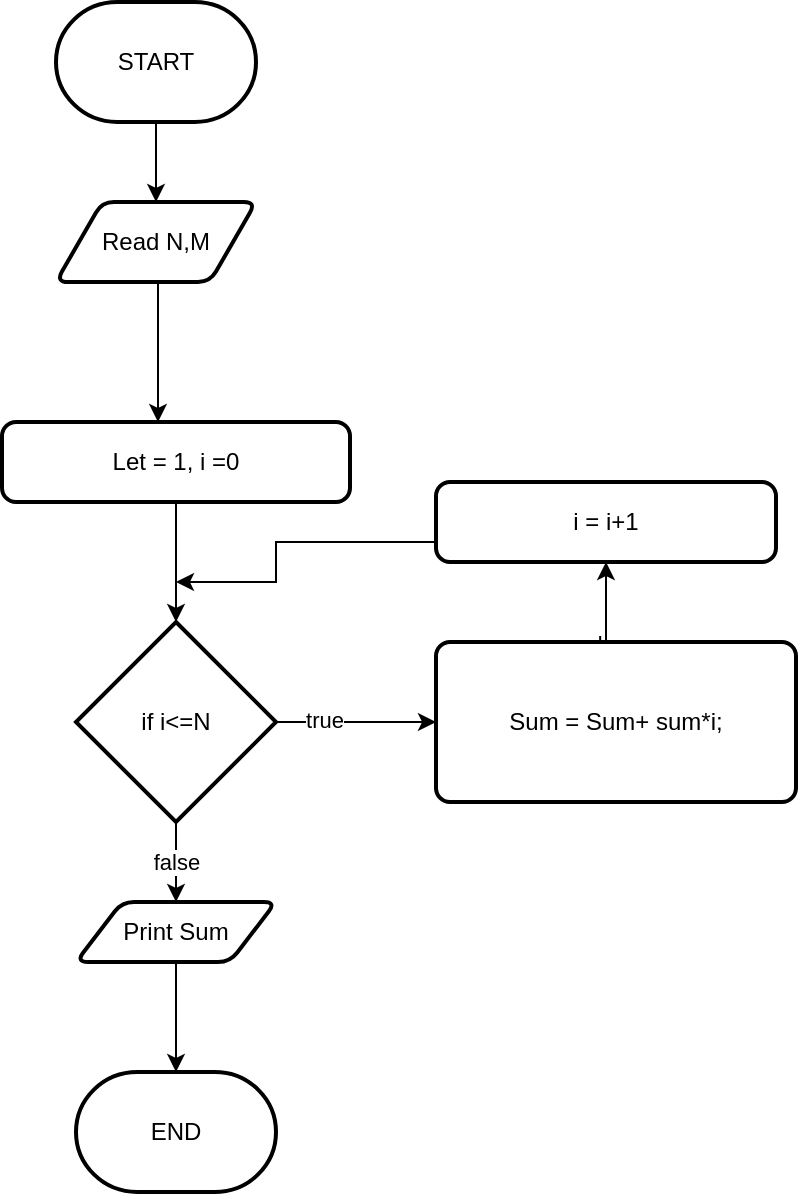 <mxfile version="15.5.8" type="github">
  <diagram id="C5RBs43oDa-KdzZeNtuy" name="Page-1">
    <mxGraphModel dx="868" dy="399" grid="1" gridSize="10" guides="1" tooltips="1" connect="1" arrows="1" fold="1" page="1" pageScale="1" pageWidth="827" pageHeight="1169" math="0" shadow="0">
      <root>
        <mxCell id="WIyWlLk6GJQsqaUBKTNV-0" />
        <mxCell id="WIyWlLk6GJQsqaUBKTNV-1" parent="WIyWlLk6GJQsqaUBKTNV-0" />
        <mxCell id="Rgxi6wvtE2F0bGSK__TN-0" style="edgeStyle=orthogonalEdgeStyle;rounded=0;orthogonalLoop=1;jettySize=auto;html=1;exitX=0.5;exitY=1;exitDx=0;exitDy=0;exitPerimeter=0;" edge="1" parent="WIyWlLk6GJQsqaUBKTNV-1" source="Rgxi6wvtE2F0bGSK__TN-1" target="Rgxi6wvtE2F0bGSK__TN-7">
          <mxGeometry relative="1" as="geometry" />
        </mxCell>
        <mxCell id="Rgxi6wvtE2F0bGSK__TN-1" value="START" style="strokeWidth=2;html=1;shape=mxgraph.flowchart.terminator;whiteSpace=wrap;" vertex="1" parent="WIyWlLk6GJQsqaUBKTNV-1">
          <mxGeometry x="340" y="20" width="100" height="60" as="geometry" />
        </mxCell>
        <mxCell id="Rgxi6wvtE2F0bGSK__TN-2" style="edgeStyle=orthogonalEdgeStyle;rounded=0;orthogonalLoop=1;jettySize=auto;html=1;entryX=0.5;entryY=1;entryDx=0;entryDy=0;exitX=0.456;exitY=-0.037;exitDx=0;exitDy=0;exitPerimeter=0;" edge="1" parent="WIyWlLk6GJQsqaUBKTNV-1" source="Rgxi6wvtE2F0bGSK__TN-3" target="Rgxi6wvtE2F0bGSK__TN-13">
          <mxGeometry relative="1" as="geometry">
            <mxPoint x="620" y="340" as="sourcePoint" />
            <Array as="points">
              <mxPoint x="612" y="340" />
              <mxPoint x="615" y="340" />
            </Array>
          </mxGeometry>
        </mxCell>
        <mxCell id="Rgxi6wvtE2F0bGSK__TN-3" value="Sum = Sum+ sum*i;" style="rounded=1;whiteSpace=wrap;html=1;absoluteArcSize=1;arcSize=14;strokeWidth=2;rotation=0;" vertex="1" parent="WIyWlLk6GJQsqaUBKTNV-1">
          <mxGeometry x="530" y="340" width="180" height="80" as="geometry" />
        </mxCell>
        <mxCell id="Rgxi6wvtE2F0bGSK__TN-4" style="edgeStyle=orthogonalEdgeStyle;rounded=0;orthogonalLoop=1;jettySize=auto;html=1;exitX=0.5;exitY=1;exitDx=0;exitDy=0;" edge="1" parent="WIyWlLk6GJQsqaUBKTNV-1" source="Rgxi6wvtE2F0bGSK__TN-5" target="Rgxi6wvtE2F0bGSK__TN-11">
          <mxGeometry relative="1" as="geometry" />
        </mxCell>
        <mxCell id="Rgxi6wvtE2F0bGSK__TN-5" value="Let = 1, i =0" style="rounded=1;whiteSpace=wrap;html=1;absoluteArcSize=1;arcSize=14;strokeWidth=2;" vertex="1" parent="WIyWlLk6GJQsqaUBKTNV-1">
          <mxGeometry x="313" y="230" width="174" height="40" as="geometry" />
        </mxCell>
        <mxCell id="Rgxi6wvtE2F0bGSK__TN-6" style="edgeStyle=orthogonalEdgeStyle;rounded=0;orthogonalLoop=1;jettySize=auto;html=1;" edge="1" parent="WIyWlLk6GJQsqaUBKTNV-1" source="Rgxi6wvtE2F0bGSK__TN-7">
          <mxGeometry relative="1" as="geometry">
            <mxPoint x="391" y="230" as="targetPoint" />
            <Array as="points">
              <mxPoint x="391" y="220" />
              <mxPoint x="391" y="220" />
            </Array>
          </mxGeometry>
        </mxCell>
        <mxCell id="Rgxi6wvtE2F0bGSK__TN-7" value="Read N,M" style="shape=parallelogram;html=1;strokeWidth=2;perimeter=parallelogramPerimeter;whiteSpace=wrap;rounded=1;arcSize=12;size=0.23;" vertex="1" parent="WIyWlLk6GJQsqaUBKTNV-1">
          <mxGeometry x="340" y="120" width="100" height="40" as="geometry" />
        </mxCell>
        <mxCell id="Rgxi6wvtE2F0bGSK__TN-8" style="edgeStyle=orthogonalEdgeStyle;rounded=0;orthogonalLoop=1;jettySize=auto;html=1;exitX=1;exitY=0.5;exitDx=0;exitDy=0;exitPerimeter=0;entryX=0;entryY=0.5;entryDx=0;entryDy=0;" edge="1" parent="WIyWlLk6GJQsqaUBKTNV-1" source="Rgxi6wvtE2F0bGSK__TN-11" target="Rgxi6wvtE2F0bGSK__TN-3">
          <mxGeometry relative="1" as="geometry">
            <mxPoint x="600" y="370" as="targetPoint" />
          </mxGeometry>
        </mxCell>
        <mxCell id="Rgxi6wvtE2F0bGSK__TN-9" value="true" style="edgeLabel;html=1;align=center;verticalAlign=middle;resizable=0;points=[];" vertex="1" connectable="0" parent="Rgxi6wvtE2F0bGSK__TN-8">
          <mxGeometry x="-0.405" y="1" relative="1" as="geometry">
            <mxPoint as="offset" />
          </mxGeometry>
        </mxCell>
        <mxCell id="Rgxi6wvtE2F0bGSK__TN-10" value="false" style="edgeStyle=orthogonalEdgeStyle;rounded=0;orthogonalLoop=1;jettySize=auto;html=1;entryX=0.5;entryY=0;entryDx=0;entryDy=0;" edge="1" parent="WIyWlLk6GJQsqaUBKTNV-1" source="Rgxi6wvtE2F0bGSK__TN-11" target="Rgxi6wvtE2F0bGSK__TN-16">
          <mxGeometry relative="1" as="geometry" />
        </mxCell>
        <mxCell id="Rgxi6wvtE2F0bGSK__TN-11" value="if i&amp;lt;=N" style="strokeWidth=2;html=1;shape=mxgraph.flowchart.decision;whiteSpace=wrap;" vertex="1" parent="WIyWlLk6GJQsqaUBKTNV-1">
          <mxGeometry x="350" y="330" width="100" height="100" as="geometry" />
        </mxCell>
        <mxCell id="Rgxi6wvtE2F0bGSK__TN-12" style="edgeStyle=orthogonalEdgeStyle;rounded=0;orthogonalLoop=1;jettySize=auto;html=1;" edge="1" parent="WIyWlLk6GJQsqaUBKTNV-1" source="Rgxi6wvtE2F0bGSK__TN-13">
          <mxGeometry relative="1" as="geometry">
            <mxPoint x="400" y="310" as="targetPoint" />
            <Array as="points">
              <mxPoint x="450" y="290" />
              <mxPoint x="450" y="310" />
            </Array>
          </mxGeometry>
        </mxCell>
        <mxCell id="Rgxi6wvtE2F0bGSK__TN-13" value="i = i+1" style="rounded=1;whiteSpace=wrap;html=1;absoluteArcSize=1;arcSize=14;strokeWidth=2;" vertex="1" parent="WIyWlLk6GJQsqaUBKTNV-1">
          <mxGeometry x="530" y="260" width="170" height="40" as="geometry" />
        </mxCell>
        <mxCell id="Rgxi6wvtE2F0bGSK__TN-14" value="END" style="strokeWidth=2;html=1;shape=mxgraph.flowchart.terminator;whiteSpace=wrap;" vertex="1" parent="WIyWlLk6GJQsqaUBKTNV-1">
          <mxGeometry x="350" y="555" width="100" height="60" as="geometry" />
        </mxCell>
        <mxCell id="Rgxi6wvtE2F0bGSK__TN-15" style="edgeStyle=orthogonalEdgeStyle;rounded=0;orthogonalLoop=1;jettySize=auto;html=1;entryX=0.5;entryY=0;entryDx=0;entryDy=0;entryPerimeter=0;" edge="1" parent="WIyWlLk6GJQsqaUBKTNV-1" source="Rgxi6wvtE2F0bGSK__TN-16" target="Rgxi6wvtE2F0bGSK__TN-14">
          <mxGeometry relative="1" as="geometry" />
        </mxCell>
        <mxCell id="Rgxi6wvtE2F0bGSK__TN-16" value="Print Sum" style="shape=parallelogram;html=1;strokeWidth=2;perimeter=parallelogramPerimeter;whiteSpace=wrap;rounded=1;arcSize=12;size=0.23;" vertex="1" parent="WIyWlLk6GJQsqaUBKTNV-1">
          <mxGeometry x="350" y="470" width="100" height="30" as="geometry" />
        </mxCell>
      </root>
    </mxGraphModel>
  </diagram>
</mxfile>
